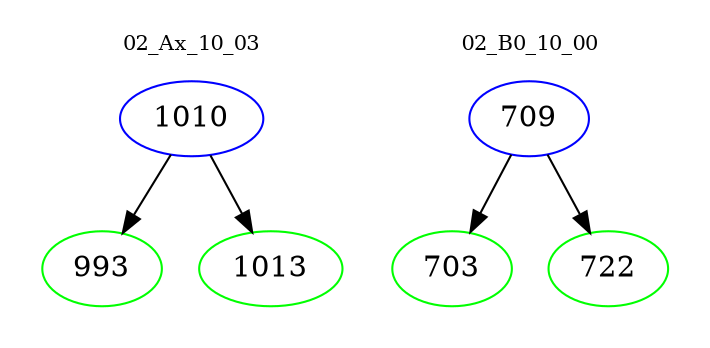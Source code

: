 digraph{
subgraph cluster_0 {
color = white
label = "02_Ax_10_03";
fontsize=10;
T0_1010 [label="1010", color="blue"]
T0_1010 -> T0_993 [color="black"]
T0_993 [label="993", color="green"]
T0_1010 -> T0_1013 [color="black"]
T0_1013 [label="1013", color="green"]
}
subgraph cluster_1 {
color = white
label = "02_B0_10_00";
fontsize=10;
T1_709 [label="709", color="blue"]
T1_709 -> T1_703 [color="black"]
T1_703 [label="703", color="green"]
T1_709 -> T1_722 [color="black"]
T1_722 [label="722", color="green"]
}
}
